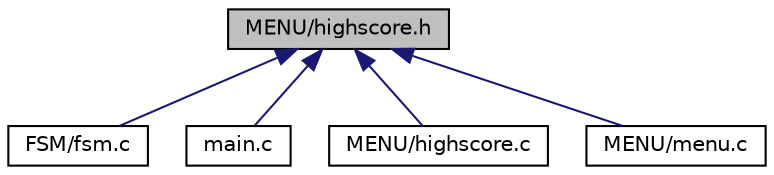 digraph "MENU/highscore.h"
{
 // LATEX_PDF_SIZE
  edge [fontname="Helvetica",fontsize="10",labelfontname="Helvetica",labelfontsize="10"];
  node [fontname="Helvetica",fontsize="10",shape=record];
  Node1 [label="MENU/highscore.h",height=0.2,width=0.4,color="black", fillcolor="grey75", style="filled", fontcolor="black",tooltip="Driver from a sorted highscore table in sram."];
  Node1 -> Node2 [dir="back",color="midnightblue",fontsize="10",style="solid",fontname="Helvetica"];
  Node2 [label="FSM/fsm.c",height=0.2,width=0.4,color="black", fillcolor="white", style="filled",URL="$fsm_8c_source.html",tooltip=" "];
  Node1 -> Node3 [dir="back",color="midnightblue",fontsize="10",style="solid",fontname="Helvetica"];
  Node3 [label="main.c",height=0.2,width=0.4,color="black", fillcolor="white", style="filled",URL="$main_8c.html",tooltip="The main function for running the code of the application."];
  Node1 -> Node4 [dir="back",color="midnightblue",fontsize="10",style="solid",fontname="Helvetica"];
  Node4 [label="MENU/highscore.c",height=0.2,width=0.4,color="black", fillcolor="white", style="filled",URL="$highscore_8c_source.html",tooltip=" "];
  Node1 -> Node5 [dir="back",color="midnightblue",fontsize="10",style="solid",fontname="Helvetica"];
  Node5 [label="MENU/menu.c",height=0.2,width=0.4,color="black", fillcolor="white", style="filled",URL="$menu_8c_source.html",tooltip=" "];
}
